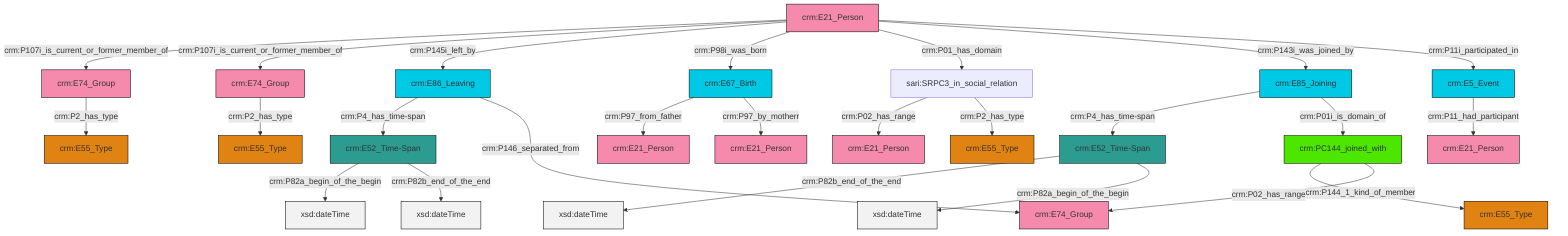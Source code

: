 graph TD
classDef Literal fill:#f2f2f2,stroke:#000000;
classDef CRM_Entity fill:#FFFFFF,stroke:#000000;
classDef Temporal_Entity fill:#00C9E6, stroke:#000000;
classDef Type fill:#E18312, stroke:#000000;
classDef Time-Span fill:#2C9C91, stroke:#000000;
classDef Appellation fill:#FFEB7F, stroke:#000000;
classDef Place fill:#008836, stroke:#000000;
classDef Persistent_Item fill:#B266B2, stroke:#000000;
classDef Conceptual_Object fill:#FFD700, stroke:#000000;
classDef Physical_Thing fill:#D2B48C, stroke:#000000;
classDef Actor fill:#f58aad, stroke:#000000;
classDef PC_Classes fill:#4ce600, stroke:#000000;
classDef Multi fill:#cccccc,stroke:#000000;

4["crm:E67_Birth"]:::Temporal_Entity -->|crm:P97_from_father| 5["crm:E21_Person"]:::Actor
6["crm:E21_Person"]:::Actor -->|crm:P107i_is_current_or_former_member_of| 0["crm:E74_Group"]:::Actor
6["crm:E21_Person"]:::Actor -->|crm:P107i_is_current_or_former_member_of| 9["crm:E74_Group"]:::Actor
10["crm:E52_Time-Span"]:::Time-Span -->|crm:P82b_end_of_the_end| 11[xsd:dateTime]:::Literal
12["crm:PC144_joined_with"]:::PC_Classes -->|crm:P144_1_kind_of_member| 13["crm:E55_Type"]:::Type
14["crm:E52_Time-Span"]:::Time-Span -->|crm:P82a_begin_of_the_begin| 15[xsd:dateTime]:::Literal
20["crm:E86_Leaving"]:::Temporal_Entity -->|crm:P4_has_time-span| 14["crm:E52_Time-Span"]:::Time-Span
6["crm:E21_Person"]:::Actor -->|crm:P145i_left_by| 20["crm:E86_Leaving"]:::Temporal_Entity
24["crm:E85_Joining"]:::Temporal_Entity -->|crm:P4_has_time-span| 10["crm:E52_Time-Span"]:::Time-Span
18["crm:E5_Event"]:::Temporal_Entity -->|crm:P11_had_participant| 28["crm:E21_Person"]:::Actor
10["crm:E52_Time-Span"]:::Time-Span -->|crm:P82a_begin_of_the_begin| 29[xsd:dateTime]:::Literal
4["crm:E67_Birth"]:::Temporal_Entity -->|crm:P97_by_motherr| 2["crm:E21_Person"]:::Actor
9["crm:E74_Group"]:::Actor -->|crm:P2_has_type| 32["crm:E55_Type"]:::Type
12["crm:PC144_joined_with"]:::PC_Classes -->|crm:P02_has_range| 34["crm:E74_Group"]:::Actor
6["crm:E21_Person"]:::Actor -->|crm:P98i_was_born| 4["crm:E67_Birth"]:::Temporal_Entity
6["crm:E21_Person"]:::Actor -->|crm:P01_has_domain| 7["sari:SRPC3_in_social_relation"]:::Default
6["crm:E21_Person"]:::Actor -->|crm:P143i_was_joined_by| 24["crm:E85_Joining"]:::Temporal_Entity
20["crm:E86_Leaving"]:::Temporal_Entity -->|crm:P146_separated_from| 34["crm:E74_Group"]:::Actor
14["crm:E52_Time-Span"]:::Time-Span -->|crm:P82b_end_of_the_end| 36[xsd:dateTime]:::Literal
6["crm:E21_Person"]:::Actor -->|crm:P11i_participated_in| 18["crm:E5_Event"]:::Temporal_Entity
7["sari:SRPC3_in_social_relation"]:::Default -->|crm:P02_has_range| 25["crm:E21_Person"]:::Actor
0["crm:E74_Group"]:::Actor -->|crm:P2_has_type| 16["crm:E55_Type"]:::Type
7["sari:SRPC3_in_social_relation"]:::Default -->|crm:P2_has_type| 37["crm:E55_Type"]:::Type
24["crm:E85_Joining"]:::Temporal_Entity -->|crm:P01i_is_domain_of| 12["crm:PC144_joined_with"]:::PC_Classes
